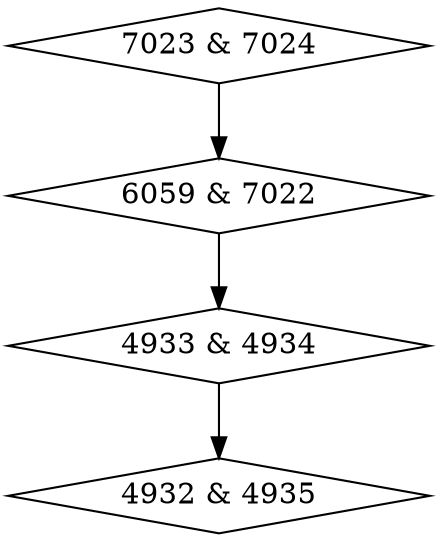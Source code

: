 digraph {
0 [label = "4932 & 4935", shape = diamond];
1 [label = "4933 & 4934", shape = diamond];
2 [label = "6059 & 7022", shape = diamond];
3 [label = "7023 & 7024", shape = diamond];
1->0;
2->1;
3->2;
}
